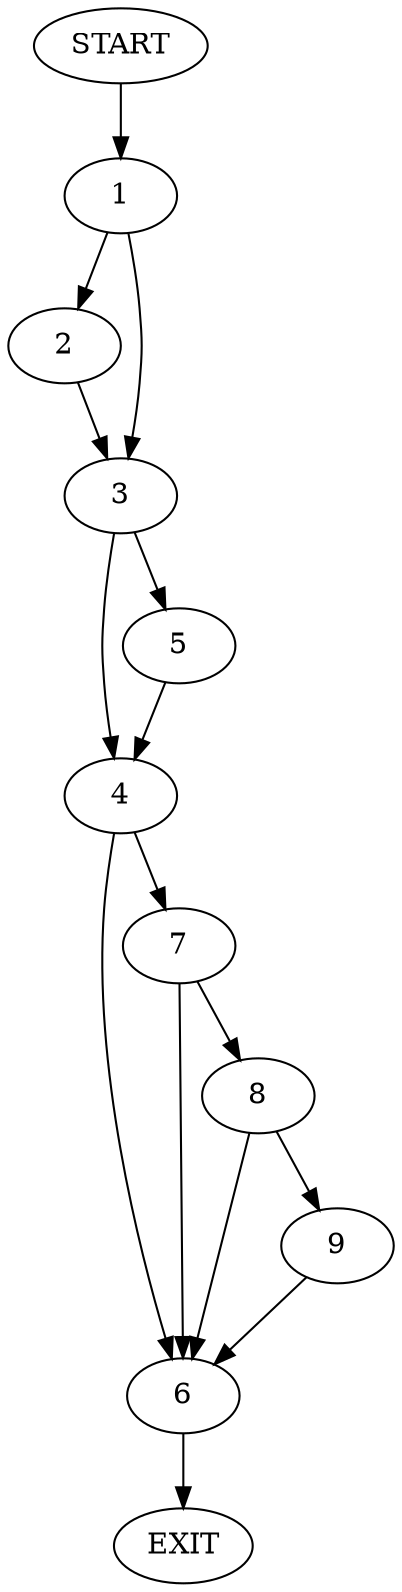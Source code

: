 digraph {
0 [label="START"];
1;
2;
3;
4;
5;
6;
7;
8;
9;
10 [label="EXIT"];
0 -> 1;
1 -> 2;
1 -> 3;
3 -> 4;
3 -> 5;
2 -> 3;
5 -> 4;
4 -> 6;
4 -> 7;
6 -> 10;
7 -> 8;
7 -> 6;
8 -> 9;
8 -> 6;
9 -> 6;
}